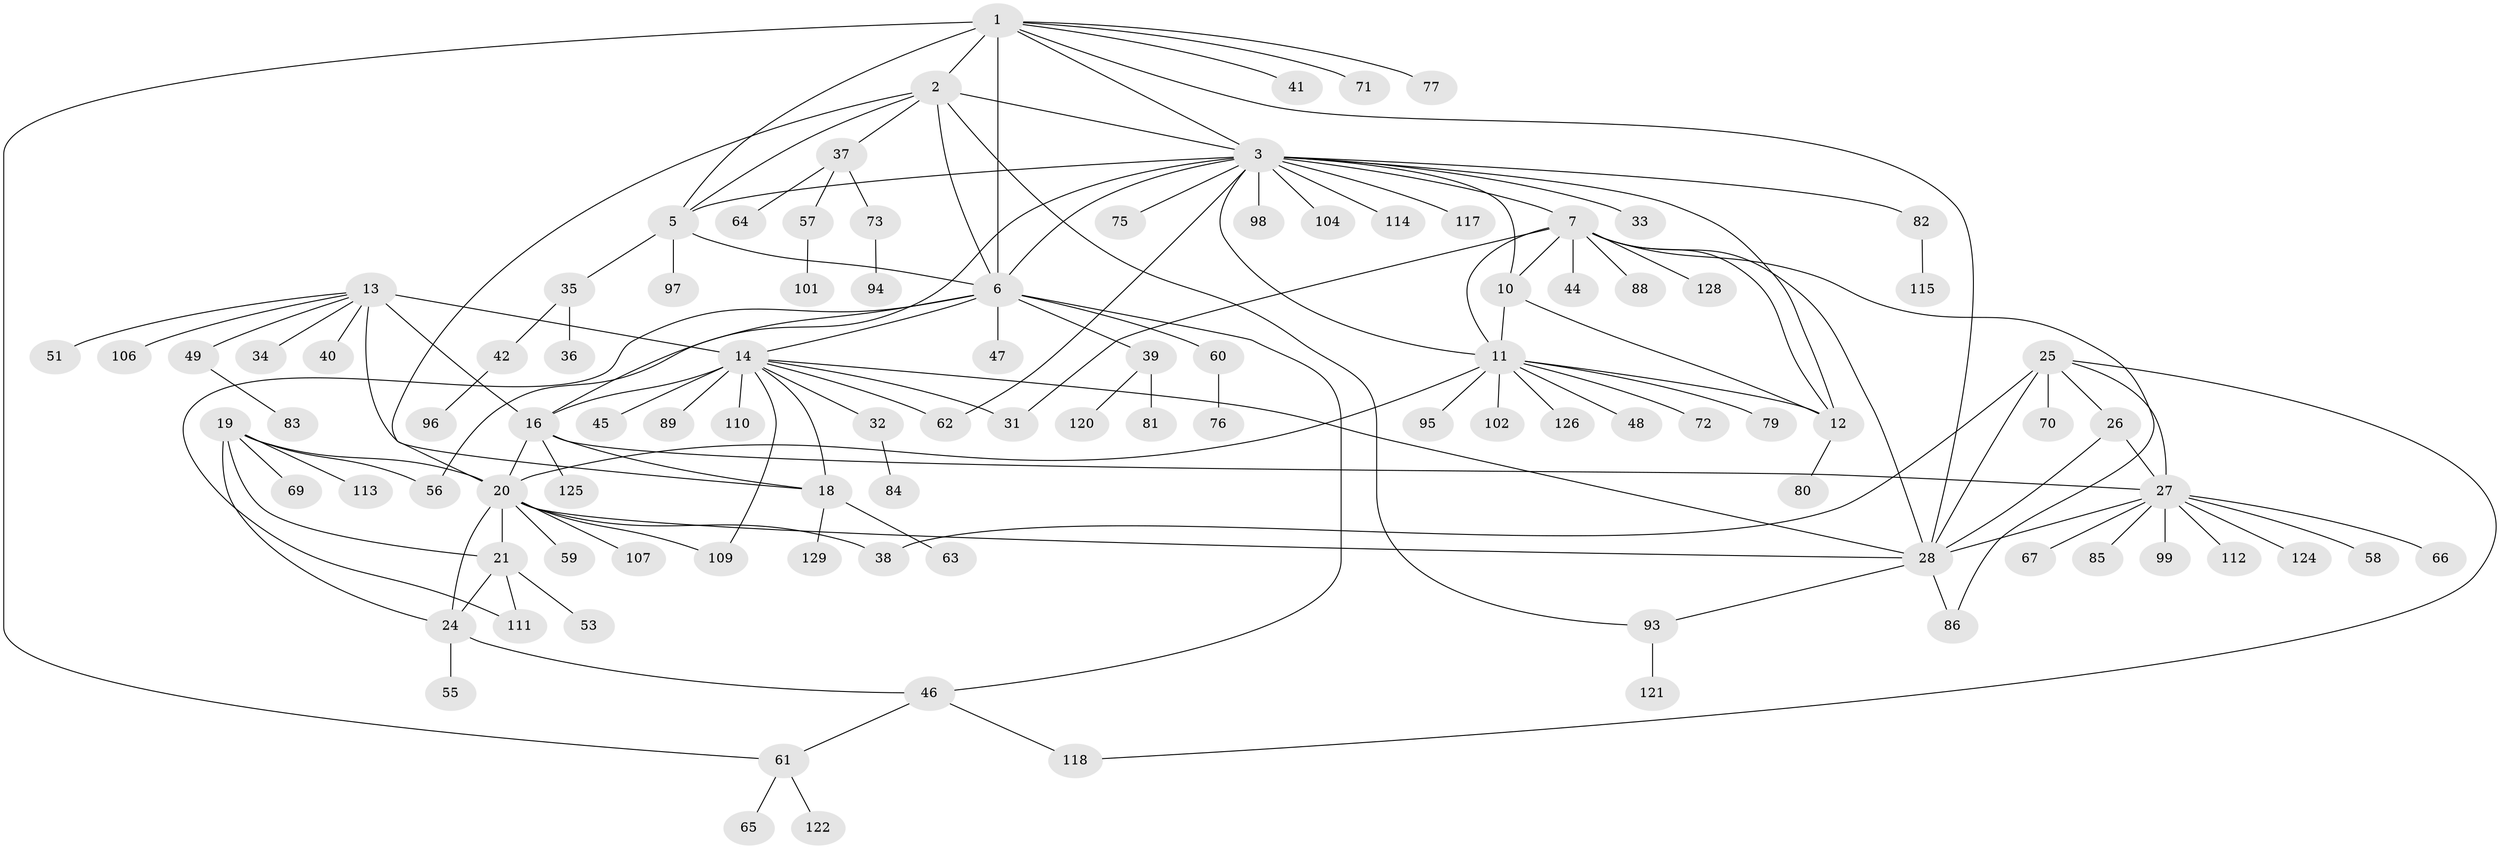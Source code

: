 // original degree distribution, {8: 0.06201550387596899, 6: 0.06201550387596899, 7: 0.031007751937984496, 13: 0.023255813953488372, 9: 0.015503875968992248, 15: 0.007751937984496124, 5: 0.023255813953488372, 12: 0.007751937984496124, 10: 0.015503875968992248, 3: 0.046511627906976744, 2: 0.16279069767441862, 1: 0.5348837209302325, 4: 0.007751937984496124}
// Generated by graph-tools (version 1.1) at 2025/11/02/27/25 16:11:34]
// undirected, 101 vertices, 139 edges
graph export_dot {
graph [start="1"]
  node [color=gray90,style=filled];
  1 [super="+4"];
  2 [super="+92"];
  3 [super="+9"];
  5 [super="+123"];
  6 [super="+74"];
  7 [super="+8"];
  10;
  11 [super="+91"];
  12;
  13 [super="+17"];
  14 [super="+15"];
  16;
  18 [super="+103"];
  19 [super="+50"];
  20 [super="+22"];
  21 [super="+23"];
  24 [super="+78"];
  25 [super="+30"];
  26 [super="+54"];
  27 [super="+108"];
  28 [super="+29"];
  31 [super="+116"];
  32;
  33;
  34;
  35;
  36;
  37 [super="+43"];
  38;
  39;
  40;
  41;
  42 [super="+119"];
  44;
  45;
  46 [super="+52"];
  47;
  48 [super="+127"];
  49;
  51;
  53;
  55;
  56;
  57 [super="+68"];
  58;
  59;
  60;
  61 [super="+105"];
  62;
  63;
  64;
  65;
  66;
  67;
  69;
  70 [super="+87"];
  71;
  72;
  73;
  75;
  76;
  77;
  79;
  80;
  81;
  82;
  83;
  84;
  85;
  86 [super="+90"];
  88;
  89;
  93 [super="+100"];
  94;
  95;
  96;
  97;
  98;
  99;
  101;
  102;
  104;
  106;
  107;
  109;
  110;
  111;
  112;
  113;
  114;
  115;
  117;
  118;
  120;
  121;
  122;
  124;
  125;
  126;
  128;
  129;
  1 -- 2 [weight=2];
  1 -- 3 [weight=2];
  1 -- 5 [weight=2];
  1 -- 6 [weight=2];
  1 -- 28;
  1 -- 41;
  1 -- 61;
  1 -- 71;
  1 -- 77;
  2 -- 3;
  2 -- 5;
  2 -- 6;
  2 -- 20;
  2 -- 37;
  2 -- 93;
  3 -- 5;
  3 -- 6;
  3 -- 33;
  3 -- 98;
  3 -- 7 [weight=2];
  3 -- 104;
  3 -- 10;
  3 -- 11;
  3 -- 12;
  3 -- 75;
  3 -- 16;
  3 -- 82;
  3 -- 114;
  3 -- 117;
  3 -- 62;
  5 -- 6;
  5 -- 35;
  5 -- 97;
  6 -- 14;
  6 -- 39;
  6 -- 47;
  6 -- 56;
  6 -- 60;
  6 -- 111;
  6 -- 46;
  7 -- 10 [weight=2];
  7 -- 11 [weight=2];
  7 -- 12 [weight=2];
  7 -- 28;
  7 -- 44;
  7 -- 86;
  7 -- 128;
  7 -- 88;
  7 -- 31;
  10 -- 11;
  10 -- 12;
  11 -- 12;
  11 -- 20;
  11 -- 48;
  11 -- 72;
  11 -- 79;
  11 -- 95;
  11 -- 102;
  11 -- 126;
  12 -- 80;
  13 -- 14 [weight=4];
  13 -- 16 [weight=2];
  13 -- 18 [weight=2];
  13 -- 40;
  13 -- 49;
  13 -- 51;
  13 -- 34;
  13 -- 106;
  14 -- 16 [weight=2];
  14 -- 18 [weight=2];
  14 -- 32;
  14 -- 45;
  14 -- 109;
  14 -- 110;
  14 -- 89;
  14 -- 28;
  14 -- 62;
  14 -- 31;
  16 -- 18;
  16 -- 125;
  16 -- 27;
  16 -- 20;
  18 -- 63;
  18 -- 129;
  19 -- 20 [weight=2];
  19 -- 21 [weight=2];
  19 -- 24;
  19 -- 56;
  19 -- 113;
  19 -- 69;
  20 -- 21 [weight=4];
  20 -- 24 [weight=2];
  20 -- 59;
  20 -- 107;
  20 -- 38;
  20 -- 109;
  20 -- 28;
  21 -- 24 [weight=2];
  21 -- 53;
  21 -- 111;
  24 -- 46;
  24 -- 55;
  25 -- 26 [weight=2];
  25 -- 27 [weight=2];
  25 -- 28 [weight=4];
  25 -- 118;
  25 -- 70;
  25 -- 38;
  26 -- 27;
  26 -- 28 [weight=2];
  27 -- 28 [weight=2];
  27 -- 58;
  27 -- 66;
  27 -- 67;
  27 -- 85;
  27 -- 99;
  27 -- 112;
  27 -- 124;
  28 -- 86;
  28 -- 93;
  32 -- 84;
  35 -- 36;
  35 -- 42;
  37 -- 57;
  37 -- 64;
  37 -- 73;
  39 -- 81;
  39 -- 120;
  42 -- 96;
  46 -- 118;
  46 -- 61;
  49 -- 83;
  57 -- 101;
  60 -- 76;
  61 -- 65;
  61 -- 122;
  73 -- 94;
  82 -- 115;
  93 -- 121;
}
